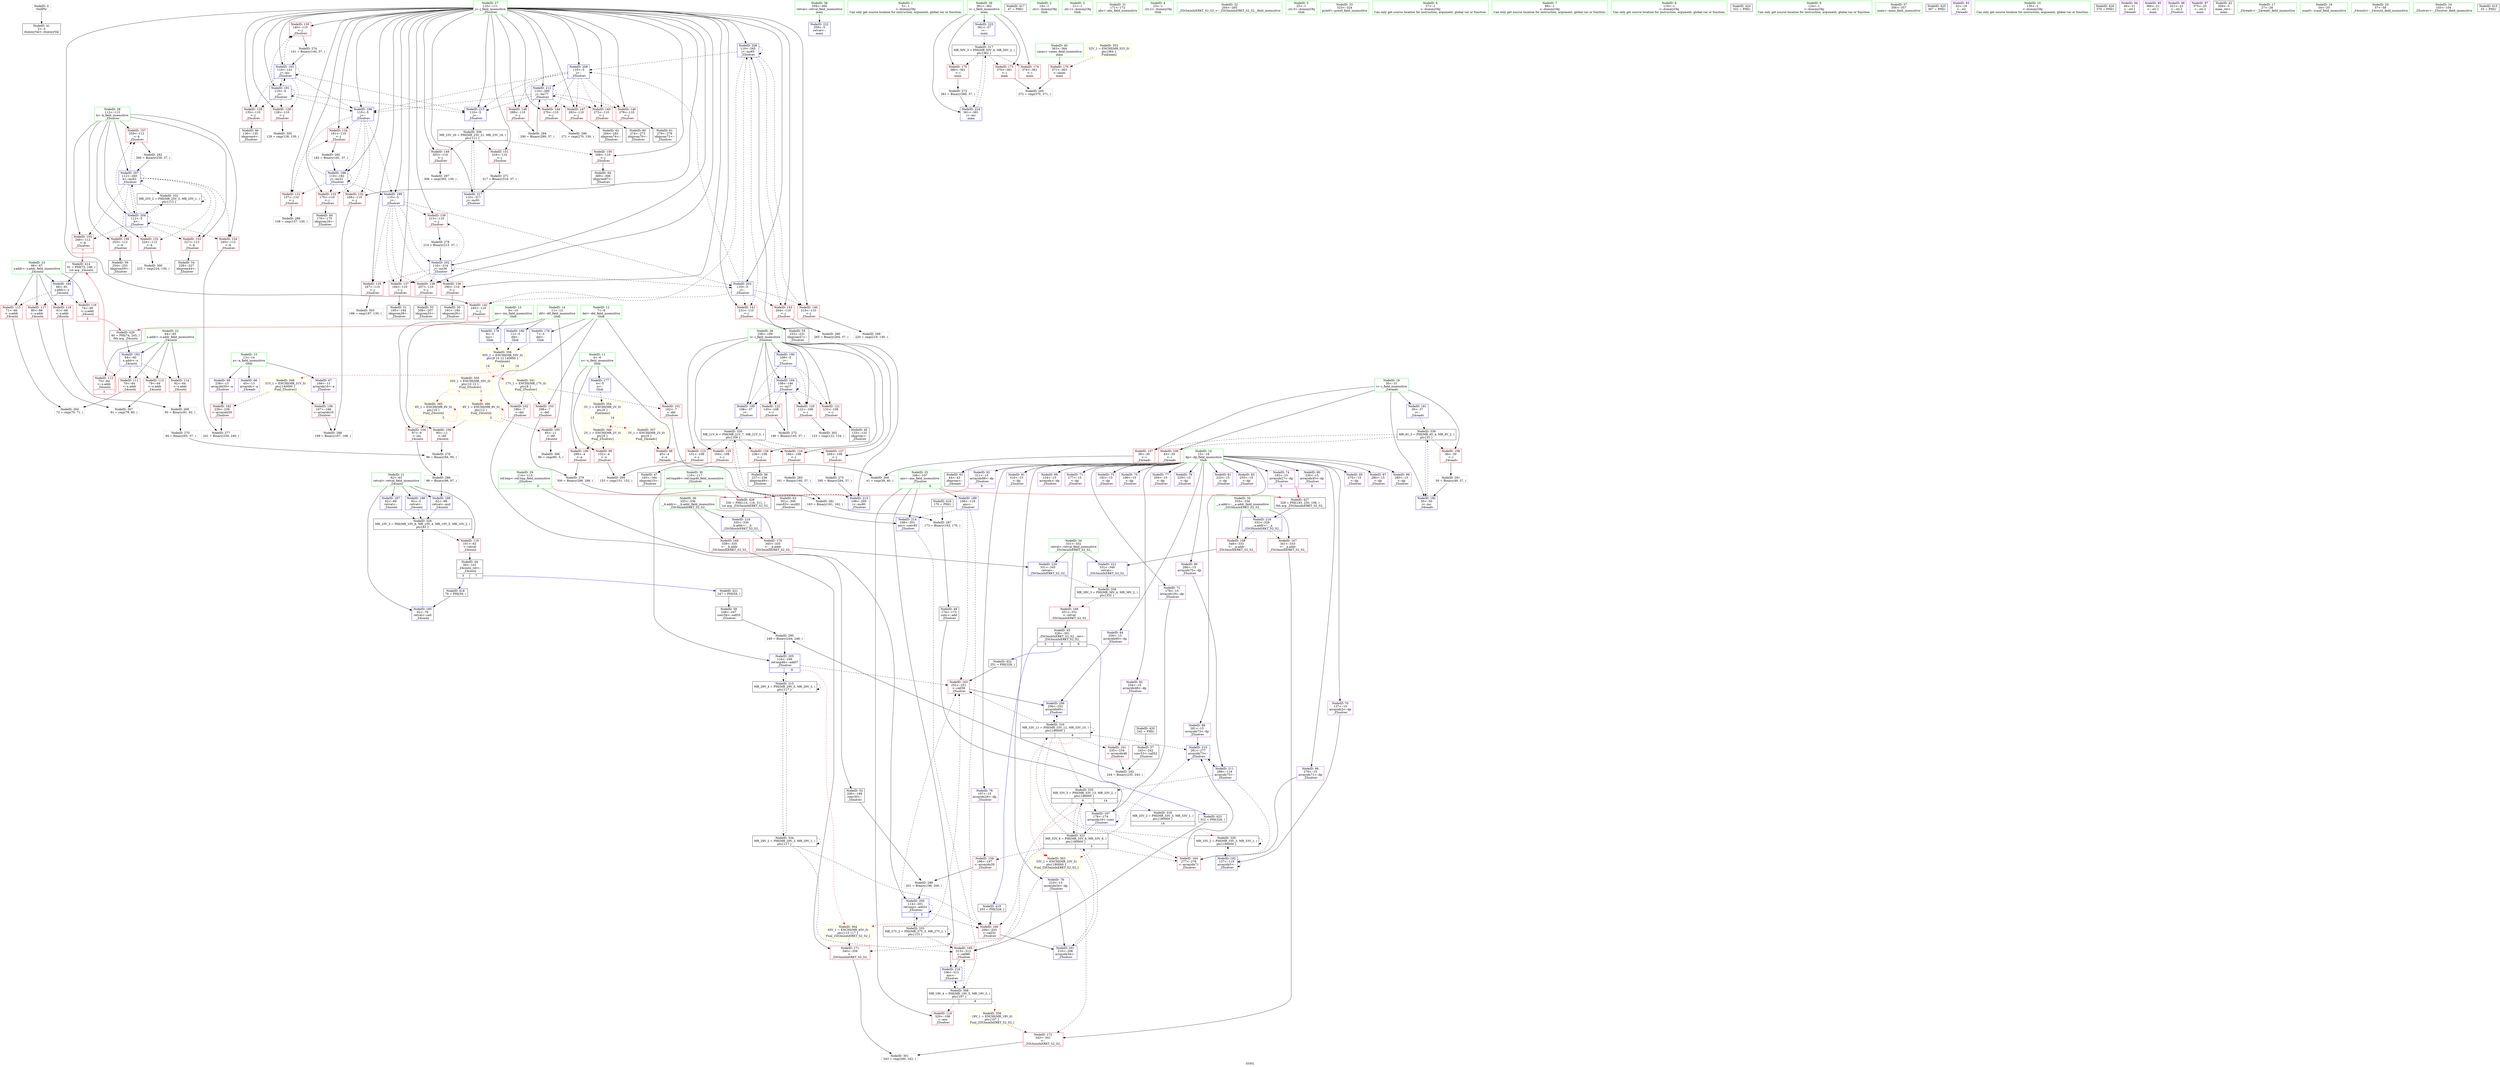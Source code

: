 digraph "SVFG" {
	label="SVFG";

	Node0x561614dc6d40 [shape=record,color=grey,label="{NodeID: 0\nNullPtr}"];
	Node0x561614dc6d40 -> Node0x561614dea200[style=solid];
	Node0x561614dfac80 [shape=record,color=grey,label="{NodeID: 277\n241 = Binary(239, 240, )\n}"];
	Node0x561614dee0a0 [shape=record,color=blue,label="{NodeID: 194\n108\<--146\ni\<--inc7\n_Z5solvev\n}"];
	Node0x561614dee0a0 -> Node0x561614df02a0[style=dashed];
	Node0x561614dee0a0 -> Node0x561614df0370[style=dashed];
	Node0x561614dee0a0 -> Node0x561614df0440[style=dashed];
	Node0x561614dee0a0 -> Node0x561614dee0a0[style=dashed];
	Node0x561614dee0a0 -> Node0x561614dee170[style=dashed];
	Node0x561614deb410 [shape=record,color=red,label="{NodeID: 111\n70\<--64\n\<--x.addr\n_Z4costii\n}"];
	Node0x561614deb410 -> Node0x561614dfd500[style=solid];
	Node0x561614de96b0 [shape=record,color=green,label="{NodeID: 28\n112\<--113\nk\<--k_field_insensitive\n_Z5solvev\n}"];
	Node0x561614de96b0 -> Node0x561614df1ca0[style=solid];
	Node0x561614de96b0 -> Node0x561614df1d70[style=solid];
	Node0x561614de96b0 -> Node0x561614df1e40[style=solid];
	Node0x561614de96b0 -> Node0x561614df1f10[style=solid];
	Node0x561614de96b0 -> Node0x561614df1fe0[style=solid];
	Node0x561614de96b0 -> Node0x561614df20b0[style=solid];
	Node0x561614de96b0 -> Node0x561614dee8c0[style=solid];
	Node0x561614de96b0 -> Node0x561614deeb30[style=solid];
	Node0x561614dfd680 [shape=record,color=grey,label="{NodeID: 305\n129 = cmp(128, 130, )\n}"];
	Node0x561614df6650 [shape=record,color=blue,label="{NodeID: 222\n359\<--5\nretval\<--\nmain\n}"];
	Node0x561614df1210 [shape=record,color=red,label="{NodeID: 139\n213\<--110\n\<--j\n_Z5solvev\n}"];
	Node0x561614df1210 -> Node0x561614dfae00[style=solid];
	Node0x561614debe80 [shape=record,color=black,label="{NodeID: 56\n237\<--236\nidxprom49\<--\n_Z5solvev\n}"];
	Node0x561614e2f7e0 [shape=record,color=black,label="{NodeID: 416\n170 = PHI()\n}"];
	Node0x561614e2f7e0 -> Node0x561614dfbb80[style=solid];
	Node0x561614e11b70 [shape=record,color=black,label="{NodeID: 333\nMR_27V_2 = PHI(MR_27V_3, MR_27V_1, )\npts\{115 \}\n}"];
	Node0x561614e11b70 -> Node0x561614df2590[style=dashed];
	Node0x561614e11b70 -> Node0x561614df2730[style=dashed];
	Node0x561614e11b70 -> Node0x561614dee580[style=dashed];
	Node0x561614e11b70 -> Node0x561614e11b70[style=dashed];
	Node0x561614df28d0 [shape=record,color=red,label="{NodeID: 167\n341\<--333\n\<--__a.addr\n_ZSt3minIxERKT_S2_S2_\n}"];
	Node0x561614df28d0 -> Node0x561614df2ce0[style=solid];
	Node0x561614ded540 [shape=record,color=purple,label="{NodeID: 84\n256\<--15\narrayidx60\<--dp\n_Z5solvev\n}"];
	Node0x561614ded540 -> Node0x561614deea60[style=solid];
	Node0x561614de7720 [shape=record,color=green,label="{NodeID: 1\n5\<--1\n\<--dummyObj\nCan only get source location for instruction, argument, global var or function.}"];
	Node0x561614dfae00 [shape=record,color=grey,label="{NodeID: 278\n214 = Binary(213, 37, )\n}"];
	Node0x561614dfae00 -> Node0x561614dee720[style=solid];
	Node0x561614dee170 [shape=record,color=blue,label="{NodeID: 195\n108\<--37\ni\<--\n_Z5solvev\n}"];
	Node0x561614dee170 -> Node0x561614e10c70[style=dashed];
	Node0x561614deb4e0 [shape=record,color=red,label="{NodeID: 112\n75\<--64\n\<--x.addr\n_Z4costii\n|{<s0>3}}"];
	Node0x561614deb4e0:s0 -> Node0x561614ac25f0[style=solid,color=red];
	Node0x561614de9780 [shape=record,color=green,label="{NodeID: 29\n114\<--115\nref.tmp\<--ref.tmp_field_insensitive\n_Z5solvev\n|{|<s1>5}}"];
	Node0x561614de9780 -> Node0x561614dee580[style=solid];
	Node0x561614de9780:s1 -> Node0x561614e306a0[style=solid,color=red];
	Node0x561614dfd800 [shape=record,color=grey,label="{NodeID: 306\n86 = cmp(85, 5, )\n}"];
	Node0x561614df6720 [shape=record,color=blue,label="{NodeID: 223\n361\<--37\ni\<--\nmain\n}"];
	Node0x561614df6720 -> Node0x561614e0cb70[style=dashed];
	Node0x561614df12e0 [shape=record,color=red,label="{NodeID: 140\n219\<--110\n\<--j\n_Z5solvev\n}"];
	Node0x561614df12e0 -> Node0x561614dfcd80[style=solid];
	Node0x561614debf50 [shape=record,color=black,label="{NodeID: 57\n243\<--242\nconv53\<--call52\n_Z5solvev\n}"];
	Node0x561614debf50 -> Node0x561614dfc300[style=solid];
	Node0x561614e2f8b0 [shape=record,color=black,label="{NodeID: 417\n47 = PHI()\n}"];
	Node0x561614e12070 [shape=record,color=black,label="{NodeID: 334\nMR_29V_2 = PHI(MR_29V_3, MR_29V_1, )\npts\{117 \}\n}"];
	Node0x561614e12070 -> Node0x561614df2320[style=dashed];
	Node0x561614e12070 -> Node0x561614df2730[style=dashed];
	Node0x561614e12070 -> Node0x561614e0c170[style=dashed];
	Node0x561614e12070 -> Node0x561614e12070[style=dashed];
	Node0x561614df29a0 [shape=record,color=red,label="{NodeID: 168\n348\<--333\n\<--__a.addr\n_ZSt3minIxERKT_S2_S2_\n}"];
	Node0x561614df29a0 -> Node0x561614df6580[style=solid];
	Node0x561614ded610 [shape=record,color=purple,label="{NodeID: 85\n275\<--15\n\<--dp\n_Z5solvev\n}"];
	Node0x561614de77b0 [shape=record,color=green,label="{NodeID: 2\n19\<--1\n.str\<--dummyObj\nGlob }"];
	Node0x561614dfaf80 [shape=record,color=grey,label="{NodeID: 279\n300 = Binary(298, 299, )\n}"];
	Node0x561614dfaf80 -> Node0x561614dec430[style=solid];
	Node0x561614dee240 [shape=record,color=blue,label="{NodeID: 196\n110\<--5\nj\<--\n_Z5solvev\n}"];
	Node0x561614dee240 -> Node0x561614df0b90[style=dashed];
	Node0x561614dee240 -> Node0x561614df0c60[style=dashed];
	Node0x561614dee240 -> Node0x561614df0d30[style=dashed];
	Node0x561614dee240 -> Node0x561614df0e00[style=dashed];
	Node0x561614dee240 -> Node0x561614dee3e0[style=dashed];
	Node0x561614dee240 -> Node0x561614dee4b0[style=dashed];
	Node0x561614deb5b0 [shape=record,color=red,label="{NodeID: 113\n79\<--64\n\<--x.addr\n_Z4costii\n}"];
	Node0x561614deb5b0 -> Node0x561614dfd980[style=solid];
	Node0x561614de9850 [shape=record,color=green,label="{NodeID: 30\n116\<--117\nref.tmp46\<--ref.tmp46_field_insensitive\n_Z5solvev\n|{|<s1>8}}"];
	Node0x561614de9850 -> Node0x561614dee990[style=solid];
	Node0x561614de9850:s1 -> Node0x561614e306a0[style=solid,color=red];
	Node0x561614dfd980 [shape=record,color=grey,label="{NodeID: 307\n81 = cmp(79, 80, )\n}"];
	Node0x561614df67f0 [shape=record,color=blue,label="{NodeID: 224\n361\<--381\ni\<--inc\nmain\n}"];
	Node0x561614df67f0 -> Node0x561614e0cb70[style=dashed];
	Node0x561614df13b0 [shape=record,color=red,label="{NodeID: 141\n231\<--110\n\<--j\n_Z5solvev\n}"];
	Node0x561614df13b0 -> Node0x561614debdb0[style=solid];
	Node0x561614dec020 [shape=record,color=black,label="{NodeID: 58\n248\<--247\nconv56\<--call55\n_Z5solvev\n}"];
	Node0x561614dec020 -> Node0x561614dfc000[style=solid];
	Node0x561614e2f980 [shape=record,color=black,label="{NodeID: 418\n76 = PHI(59, )\n}"];
	Node0x561614e2f980 -> Node0x561614df3830[style=solid];
	Node0x561614e12570 [shape=record,color=black,label="{NodeID: 335\nMR_33V_5 = PHI(MR_33V_13, MR_33V_2, )\npts\{180000 \}\n|{|<s3>9|<s4>14}}"];
	Node0x561614e12570 -> Node0x561614df2730[style=dashed];
	Node0x561614e12570 -> Node0x561614dee310[style=dashed];
	Node0x561614e12570 -> Node0x561614e0e970[style=dashed];
	Node0x561614e12570:s3 -> Node0x561614e0b140[style=dashed,color=red];
	Node0x561614e12570:s4 -> Node0x561614e0d070[style=dashed,color=blue];
	Node0x561614df2a70 [shape=record,color=red,label="{NodeID: 169\n339\<--335\n\<--__b.addr\n_ZSt3minIxERKT_S2_S2_\n}"];
	Node0x561614df2a70 -> Node0x561614df2c10[style=solid];
	Node0x561614ded6e0 [shape=record,color=purple,label="{NodeID: 86\n276\<--15\narrayidx71\<--dp\n_Z5solvev\n}"];
	Node0x561614ded6e0 -> Node0x561614df2660[style=solid];
	Node0x561614de7a60 [shape=record,color=green,label="{NodeID: 3\n21\<--1\n.str.1\<--dummyObj\nGlob }"];
	Node0x561614e0b140 [shape=record,color=yellow,style=double,label="{NodeID: 363\n33V_1 = ENCHI(MR_33V_0)\npts\{180000 \}\nFun[_ZSt3minIxERKT_S2_S2_]}"];
	Node0x561614e0b140 -> Node0x561614df2c10[style=dashed];
	Node0x561614e0b140 -> Node0x561614df2ce0[style=dashed];
	Node0x561614dfb100 [shape=record,color=grey,label="{NodeID: 280\n265 = Binary(264, 37, )\n}"];
	Node0x561614dfb100 -> Node0x561614deec00[style=solid];
	Node0x561614dee310 [shape=record,color=blue,label="{NodeID: 197\n178\<--174\narrayidx19\<--conv\n_Z5solvev\n}"];
	Node0x561614dee310 -> Node0x561614dee310[style=dashed];
	Node0x561614dee310 -> Node0x561614e0e970[style=dashed];
	Node0x561614deb680 [shape=record,color=red,label="{NodeID: 114\n92\<--64\n\<--x.addr\n_Z4costii\n}"];
	Node0x561614deb680 -> Node0x561614def770[style=solid];
	Node0x561614de9920 [shape=record,color=green,label="{NodeID: 31\n171\<--172\nabs\<--abs_field_insensitive\n}"];
	Node0x561614dd0ae0 [shape=record,color=black,label="{NodeID: 308\nMR_19V_4 = PHI(MR_19V_5, MR_19V_3, )\npts\{107 \}\n|{|<s3>9}}"];
	Node0x561614dd0ae0 -> Node0x561614df01d0[style=dashed];
	Node0x561614dd0ae0 -> Node0x561614df2730[style=dashed];
	Node0x561614dd0ae0 -> Node0x561614df6170[style=dashed];
	Node0x561614dd0ae0:s3 -> Node0x561614e159e0[style=dashed,color=red];
	Node0x561614df1480 [shape=record,color=red,label="{NodeID: 142\n245\<--110\n\<--j\n_Z5solvev\n|{<s0>7}}"];
	Node0x561614df1480:s0 -> Node0x561614e30860[style=solid,color=red];
	Node0x561614dec0f0 [shape=record,color=black,label="{NodeID: 59\n254\<--253\nidxprom59\<--\n_Z5solvev\n}"];
	Node0x561614e2fac0 [shape=record,color=black,label="{NodeID: 419\n203 = PHI(328, )\n}"];
	Node0x561614e2fac0 -> Node0x561614df2320[style=solid];
	Node0x561614df2b40 [shape=record,color=red,label="{NodeID: 170\n345\<--335\n\<--__b.addr\n_ZSt3minIxERKT_S2_S2_\n}"];
	Node0x561614df2b40 -> Node0x561614df64b0[style=solid];
	Node0x561614ded7b0 [shape=record,color=purple,label="{NodeID: 87\n280\<--15\n\<--dp\n_Z5solvev\n}"];
	Node0x561614de7af0 [shape=record,color=green,label="{NodeID: 4\n23\<--1\n.str.2\<--dummyObj\nGlob }"];
	Node0x561614e0b220 [shape=record,color=yellow,style=double,label="{NodeID: 364\n45V_1 = ENCHI(MR_45V_0)\npts\{115 117 \}\nFun[_ZSt3minIxERKT_S2_S2_]}"];
	Node0x561614e0b220 -> Node0x561614df2c10[style=dashed];
	Node0x561614dfb280 [shape=record,color=grey,label="{NodeID: 281\n163 = Binary(161, 162, )\n}"];
	Node0x561614dfb280 -> Node0x561614dfbb80[style=solid];
	Node0x561614dee3e0 [shape=record,color=blue,label="{NodeID: 198\n110\<--182\nj\<--inc21\n_Z5solvev\n}"];
	Node0x561614dee3e0 -> Node0x561614df0b90[style=dashed];
	Node0x561614dee3e0 -> Node0x561614df0c60[style=dashed];
	Node0x561614dee3e0 -> Node0x561614df0d30[style=dashed];
	Node0x561614dee3e0 -> Node0x561614df0e00[style=dashed];
	Node0x561614dee3e0 -> Node0x561614dee3e0[style=dashed];
	Node0x561614dee3e0 -> Node0x561614dee4b0[style=dashed];
	Node0x561614deb750 [shape=record,color=red,label="{NodeID: 115\n71\<--66\n\<--y.addr\n_Z4costii\n}"];
	Node0x561614deb750 -> Node0x561614dfd500[style=solid];
	Node0x561614de9a20 [shape=record,color=green,label="{NodeID: 32\n204\<--205\n_ZSt3minIxERKT_S2_S2_\<--_ZSt3minIxERKT_S2_S2__field_insensitive\n}"];
	Node0x561614dd0fe0 [shape=record,color=black,label="{NodeID: 309\nMR_23V_20 = PHI(MR_23V_21, MR_23V_19, )\npts\{111 \}\n}"];
	Node0x561614dd0fe0 -> Node0x561614df1a30[style=dashed];
	Node0x561614dd0fe0 -> Node0x561614df1b00[style=dashed];
	Node0x561614dd0fe0 -> Node0x561614df1bd0[style=dashed];
	Node0x561614dd0fe0 -> Node0x561614df6240[style=dashed];
	Node0x561614df1550 [shape=record,color=red,label="{NodeID: 143\n264\<--110\n\<--j\n_Z5solvev\n}"];
	Node0x561614df1550 -> Node0x561614dfb100[style=solid];
	Node0x561614dec1c0 [shape=record,color=black,label="{NodeID: 60\n274\<--273\nidxprom70\<--\n_Z5solvev\n}"];
	Node0x561614e2fc00 [shape=record,color=black,label="{NodeID: 420\n242 = PHI()\n}"];
	Node0x561614e2fc00 -> Node0x561614debf50[style=solid];
	Node0x561614df2c10 [shape=record,color=red,label="{NodeID: 171\n340\<--339\n\<--\n_ZSt3minIxERKT_S2_S2_\n}"];
	Node0x561614df2c10 -> Node0x561614dfd080[style=solid];
	Node0x561614ded880 [shape=record,color=purple,label="{NodeID: 88\n281\<--15\narrayidx73\<--dp\n_Z5solvev\n}"];
	Node0x561614ded880 -> Node0x561614deeda0[style=solid];
	Node0x561614de7b80 [shape=record,color=green,label="{NodeID: 5\n25\<--1\n.str.3\<--dummyObj\nGlob }"];
	Node0x561614e0b300 [shape=record,color=yellow,style=double,label="{NodeID: 365\n6V_1 = ENCHI(MR_6V_0)\npts\{10 \}\nFun[_Z4costii]|{|<s1>3}}"];
	Node0x561614e0b300 -> Node0x561614deae60[style=dashed];
	Node0x561614e0b300:s1 -> Node0x561614e0b300[style=dashed,color=red];
	Node0x561614dfb400 [shape=record,color=grey,label="{NodeID: 282\n260 = Binary(259, 37, )\n}"];
	Node0x561614dfb400 -> Node0x561614deeb30[style=solid];
	Node0x561614dee4b0 [shape=record,color=blue,label="{NodeID: 199\n110\<--5\nj\<--\n_Z5solvev\n}"];
	Node0x561614dee4b0 -> Node0x561614df0ed0[style=dashed];
	Node0x561614dee4b0 -> Node0x561614df0fa0[style=dashed];
	Node0x561614dee4b0 -> Node0x561614df1070[style=dashed];
	Node0x561614dee4b0 -> Node0x561614df1140[style=dashed];
	Node0x561614dee4b0 -> Node0x561614df1210[style=dashed];
	Node0x561614dee4b0 -> Node0x561614dee720[style=dashed];
	Node0x561614dee4b0 -> Node0x561614dee7f0[style=dashed];
	Node0x561614deff60 [shape=record,color=red,label="{NodeID: 116\n74\<--66\n\<--y.addr\n_Z4costii\n|{<s0>3}}"];
	Node0x561614deff60:s0 -> Node0x561614e30860[style=solid,color=red];
	Node0x561614de9b20 [shape=record,color=green,label="{NodeID: 33\n323\<--324\nprintf\<--printf_field_insensitive\n}"];
	Node0x561614df1620 [shape=record,color=red,label="{NodeID: 144\n270\<--110\n\<--j\n_Z5solvev\n}"];
	Node0x561614df1620 -> Node0x561614dfc900[style=solid];
	Node0x561614dec290 [shape=record,color=black,label="{NodeID: 61\n279\<--278\nidxprom72\<--\n_Z5solvev\n}"];
	Node0x561614e2fcd0 [shape=record,color=black,label="{NodeID: 421\n247 = PHI(59, )\n}"];
	Node0x561614e2fcd0 -> Node0x561614dec020[style=solid];
	Node0x561614e13470 [shape=record,color=black,label="{NodeID: 338\nMR_38V_3 = PHI(MR_38V_4, MR_38V_2, )\npts\{332 \}\n}"];
	Node0x561614e13470 -> Node0x561614df2800[style=dashed];
	Node0x561614df2ce0 [shape=record,color=red,label="{NodeID: 172\n342\<--341\n\<--\n_ZSt3minIxERKT_S2_S2_\n}"];
	Node0x561614df2ce0 -> Node0x561614dfd080[style=solid];
	Node0x561614ded950 [shape=record,color=purple,label="{NodeID: 89\n285\<--15\n\<--dp\n_Z5solvev\n}"];
	Node0x561614de84a0 [shape=record,color=green,label="{NodeID: 6\n37\<--1\n\<--dummyObj\nCan only get source location for instruction, argument, global var or function.}"];
	Node0x561614e0b410 [shape=record,color=yellow,style=double,label="{NodeID: 366\n8V_1 = ENCHI(MR_8V_0)\npts\{12 \}\nFun[_Z4costii]|{|<s2>3}}"];
	Node0x561614e0b410 -> Node0x561614deaf30[style=dashed];
	Node0x561614e0b410 -> Node0x561614deb000[style=dashed];
	Node0x561614e0b410:s2 -> Node0x561614e0b410[style=dashed,color=red];
	Node0x561614dfb580 [shape=record,color=grey,label="{NodeID: 283\n161 = Binary(160, 37, )\n}"];
	Node0x561614dfb580 -> Node0x561614dfb280[style=solid];
	Node0x561614dee580 [shape=record,color=blue,label="{NodeID: 200\n114\<--201\nref.tmp\<--add31\n_Z5solvev\n|{|<s4>5}}"];
	Node0x561614dee580 -> Node0x561614df2320[style=dashed];
	Node0x561614dee580 -> Node0x561614df2590[style=dashed];
	Node0x561614dee580 -> Node0x561614dee580[style=dashed];
	Node0x561614dee580 -> Node0x561614e11b70[style=dashed];
	Node0x561614dee580:s4 -> Node0x561614e0b220[style=dashed,color=red];
	Node0x561614df0030 [shape=record,color=red,label="{NodeID: 117\n80\<--66\n\<--y.addr\n_Z4costii\n}"];
	Node0x561614df0030 -> Node0x561614dfd980[style=solid];
	Node0x561614de9c20 [shape=record,color=green,label="{NodeID: 34\n331\<--332\nretval\<--retval_field_insensitive\n_ZSt3minIxERKT_S2_S2_\n}"];
	Node0x561614de9c20 -> Node0x561614df2800[style=solid];
	Node0x561614de9c20 -> Node0x561614df64b0[style=solid];
	Node0x561614de9c20 -> Node0x561614df6580[style=solid];
	Node0x561614df16f0 [shape=record,color=red,label="{NodeID: 145\n273\<--110\n\<--j\n_Z5solvev\n}"];
	Node0x561614df16f0 -> Node0x561614dec1c0[style=solid];
	Node0x561614dec360 [shape=record,color=black,label="{NodeID: 62\n284\<--283\nidxprom74\<--\n_Z5solvev\n}"];
	Node0x561614e2fe40 [shape=record,color=black,label="{NodeID: 422\n251 = PHI(328, )\n}"];
	Node0x561614e2fe40 -> Node0x561614df2590[style=solid];
	Node0x561614e13970 [shape=record,color=black,label="{NodeID: 339\nMR_4V_3 = PHI(MR_4V_4, MR_4V_2, )\npts\{31 \}\n}"];
	Node0x561614e13970 -> Node0x561614deb0d0[style=dashed];
	Node0x561614e13970 -> Node0x561614deb1a0[style=dashed];
	Node0x561614e13970 -> Node0x561614deb270[style=dashed];
	Node0x561614e13970 -> Node0x561614df35c0[style=dashed];
	Node0x561614df2db0 [shape=record,color=red,label="{NodeID: 173\n370\<--361\n\<--i\nmain\n}"];
	Node0x561614df2db0 -> Node0x561614dfc480[style=solid];
	Node0x561614deda20 [shape=record,color=purple,label="{NodeID: 90\n286\<--15\narrayidx75\<--dp\n_Z5solvev\n}"];
	Node0x561614deda20 -> Node0x561614deee70[style=solid];
	Node0x561614de8530 [shape=record,color=green,label="{NodeID: 7\n89\<--1\n\<--dummyObj\nCan only get source location for instruction, argument, global var or function.}"];
	Node0x561614dfb700 [shape=record,color=grey,label="{NodeID: 284\n290 = Binary(289, 37, )\n}"];
	Node0x561614dfb700 -> Node0x561614df5e30[style=solid];
	Node0x561614dee650 [shape=record,color=blue,label="{NodeID: 201\n210\<--206\narrayidx34\<--\n_Z5solvev\n}"];
	Node0x561614dee650 -> Node0x561614e0e970[style=dashed];
	Node0x561614df0100 [shape=record,color=red,label="{NodeID: 118\n91\<--66\n\<--y.addr\n_Z4costii\n}"];
	Node0x561614df0100 -> Node0x561614def770[style=solid];
	Node0x561614de9cf0 [shape=record,color=green,label="{NodeID: 35\n333\<--334\n__a.addr\<--__a.addr_field_insensitive\n_ZSt3minIxERKT_S2_S2_\n}"];
	Node0x561614de9cf0 -> Node0x561614df28d0[style=solid];
	Node0x561614de9cf0 -> Node0x561614df29a0[style=solid];
	Node0x561614de9cf0 -> Node0x561614df6310[style=solid];
	Node0x561614df17c0 [shape=record,color=red,label="{NodeID: 146\n278\<--110\n\<--j\n_Z5solvev\n}"];
	Node0x561614df17c0 -> Node0x561614dec290[style=solid];
	Node0x561614dec430 [shape=record,color=black,label="{NodeID: 63\n301\<--300\nconv83\<--mul82\n_Z5solvev\n}"];
	Node0x561614dec430 -> Node0x561614df5fd0[style=solid];
	Node0x561614e2ff80 [shape=record,color=black,label="{NodeID: 423\n312 = PHI(328, )\n}"];
	Node0x561614e2ff80 -> Node0x561614df2730[style=solid];
	Node0x561614e13e70 [shape=record,color=yellow,style=double,label="{NodeID: 340\n2V_1 = ENCHI(MR_2V_0)\npts\{6 \}\nFun[_Z5solvev]}"];
	Node0x561614e13e70 -> Node0x561614deaa50[style=dashed];
	Node0x561614e13e70 -> Node0x561614deab20[style=dashed];
	Node0x561614df2e80 [shape=record,color=red,label="{NodeID: 174\n374\<--361\n\<--i\nmain\n}"];
	Node0x561614dedaf0 [shape=record,color=purple,label="{NodeID: 91\n310\<--15\n\<--dp\n_Z5solvev\n}"];
	Node0x561614de85c0 [shape=record,color=green,label="{NodeID: 8\n119\<--1\n\<--dummyObj\nCan only get source location for instruction, argument, global var or function.}"];
	Node0x561614dfb880 [shape=record,color=grey,label="{NodeID: 285\n182 = Binary(181, 37, )\n}"];
	Node0x561614dfb880 -> Node0x561614dee3e0[style=solid];
	Node0x561614dee720 [shape=record,color=blue,label="{NodeID: 202\n110\<--214\nj\<--inc36\n_Z5solvev\n}"];
	Node0x561614dee720 -> Node0x561614df0ed0[style=dashed];
	Node0x561614dee720 -> Node0x561614df0fa0[style=dashed];
	Node0x561614dee720 -> Node0x561614df1070[style=dashed];
	Node0x561614dee720 -> Node0x561614df1140[style=dashed];
	Node0x561614dee720 -> Node0x561614df1210[style=dashed];
	Node0x561614dee720 -> Node0x561614dee720[style=dashed];
	Node0x561614dee720 -> Node0x561614dee7f0[style=dashed];
	Node0x561614df01d0 [shape=record,color=red,label="{NodeID: 119\n320\<--106\n\<--ans\n_Z5solvev\n}"];
	Node0x561614de9dc0 [shape=record,color=green,label="{NodeID: 36\n335\<--336\n__b.addr\<--__b.addr_field_insensitive\n_ZSt3minIxERKT_S2_S2_\n}"];
	Node0x561614de9dc0 -> Node0x561614df2a70[style=solid];
	Node0x561614de9dc0 -> Node0x561614df2b40[style=solid];
	Node0x561614de9dc0 -> Node0x561614df63e0[style=solid];
	Node0x561614df1890 [shape=record,color=red,label="{NodeID: 147\n283\<--110\n\<--j\n_Z5solvev\n}"];
	Node0x561614df1890 -> Node0x561614dec360[style=solid];
	Node0x561614dec500 [shape=record,color=black,label="{NodeID: 64\n309\<--308\nidxprom87\<--\n_Z5solvev\n}"];
	Node0x561614e300c0 [shape=record,color=black,label="{NodeID: 424\n322 = PHI()\n}"];
	Node0x561614e14990 [shape=record,color=yellow,style=double,label="{NodeID: 341\n17V_1 = ENCHI(MR_17V_0)\npts\{8 \}\nFun[_Z5solvev]}"];
	Node0x561614e14990 -> Node0x561614deabf0[style=dashed];
	Node0x561614e14990 -> Node0x561614deacc0[style=dashed];
	Node0x561614e14990 -> Node0x561614dead90[style=dashed];
	Node0x561614df2f50 [shape=record,color=red,label="{NodeID: 175\n380\<--361\n\<--i\nmain\n}"];
	Node0x561614df2f50 -> Node0x561614defd70[style=solid];
	Node0x561614dedbc0 [shape=record,color=purple,label="{NodeID: 92\n311\<--15\narrayidx88\<--dp\n_Z5solvev\n|{<s0>9}}"];
	Node0x561614dedbc0:s0 -> Node0x561614e306a0[style=solid,color=red];
	Node0x561614de8650 [shape=record,color=green,label="{NodeID: 9\n124\<--1\n\<--dummyObj\nCan only get source location for instruction, argument, global var or function.}"];
	Node0x561614dfba00 [shape=record,color=grey,label="{NodeID: 286\n98 = Binary(96, 97, )\n}"];
	Node0x561614dfba00 -> Node0x561614df3aa0[style=solid];
	Node0x561614dee7f0 [shape=record,color=blue,label="{NodeID: 203\n110\<--5\nj\<--\n_Z5solvev\n}"];
	Node0x561614dee7f0 -> Node0x561614df12e0[style=dashed];
	Node0x561614dee7f0 -> Node0x561614df13b0[style=dashed];
	Node0x561614dee7f0 -> Node0x561614df1480[style=dashed];
	Node0x561614dee7f0 -> Node0x561614df1550[style=dashed];
	Node0x561614dee7f0 -> Node0x561614deec00[style=dashed];
	Node0x561614dee7f0 -> Node0x561614deecd0[style=dashed];
	Node0x561614df02a0 [shape=record,color=red,label="{NodeID: 120\n122\<--108\n\<--i\n_Z5solvev\n}"];
	Node0x561614df02a0 -> Node0x561614dfd200[style=solid];
	Node0x561614de9e90 [shape=record,color=green,label="{NodeID: 37\n356\<--357\nmain\<--main_field_insensitive\n}"];
	Node0x561614df1960 [shape=record,color=red,label="{NodeID: 148\n289\<--110\n\<--j\n_Z5solvev\n}"];
	Node0x561614df1960 -> Node0x561614dfb700[style=solid];
	Node0x561614dec5d0 [shape=record,color=black,label="{NodeID: 65\n328\<--351\n_ZSt3minIxERKT_S2_S2__ret\<--\n_ZSt3minIxERKT_S2_S2_\n|{<s0>5|<s1>8|<s2>9}}"];
	Node0x561614dec5d0:s0 -> Node0x561614e2fac0[style=solid,color=blue];
	Node0x561614dec5d0:s1 -> Node0x561614e2fe40[style=solid,color=blue];
	Node0x561614dec5d0:s2 -> Node0x561614e2ff80[style=solid,color=blue];
	Node0x561614e30190 [shape=record,color=black,label="{NodeID: 425\n367 = PHI()\n}"];
	Node0x561614df3020 [shape=record,color=red,label="{NodeID: 176\n371\<--363\n\<--cases\nmain\n}"];
	Node0x561614df3020 -> Node0x561614dfc480[style=solid];
	Node0x561614dedc90 [shape=record,color=purple,label="{NodeID: 93\n32\<--19\n\<--.str\n_Z4readv\n}"];
	Node0x561614de86e0 [shape=record,color=green,label="{NodeID: 10\n130\<--1\n\<--dummyObj\nCan only get source location for instruction, argument, global var or function.}"];
	Node0x561614dfbb80 [shape=record,color=grey,label="{NodeID: 287\n173 = Binary(163, 170, )\n}"];
	Node0x561614dfbb80 -> Node0x561614deb800[style=solid];
	Node0x561614dee8c0 [shape=record,color=blue,label="{NodeID: 204\n112\<--5\nk\<--\n_Z5solvev\n}"];
	Node0x561614dee8c0 -> Node0x561614df1ca0[style=dashed];
	Node0x561614dee8c0 -> Node0x561614df1d70[style=dashed];
	Node0x561614dee8c0 -> Node0x561614df1e40[style=dashed];
	Node0x561614dee8c0 -> Node0x561614df1f10[style=dashed];
	Node0x561614dee8c0 -> Node0x561614df1fe0[style=dashed];
	Node0x561614dee8c0 -> Node0x561614df20b0[style=dashed];
	Node0x561614dee8c0 -> Node0x561614dee8c0[style=dashed];
	Node0x561614dee8c0 -> Node0x561614deeb30[style=dashed];
	Node0x561614dee8c0 -> Node0x561614e11670[style=dashed];
	Node0x561614df0370 [shape=record,color=red,label="{NodeID: 121\n132\<--108\n\<--i\n_Z5solvev\n}"];
	Node0x561614df0370 -> Node0x561614dea570[style=solid];
	Node0x561614de9f90 [shape=record,color=green,label="{NodeID: 38\n359\<--360\nretval\<--retval_field_insensitive\nmain\n}"];
	Node0x561614de9f90 -> Node0x561614df6650[style=solid];
	Node0x561614e0c170 [shape=record,color=black,label="{NodeID: 315\nMR_29V_4 = PHI(MR_29V_5, MR_29V_3, )\npts\{117 \}\n}"];
	Node0x561614e0c170 -> Node0x561614dee990[style=dashed];
	Node0x561614e0c170 -> Node0x561614e0c170[style=dashed];
	Node0x561614e0c170 -> Node0x561614e12070[style=dashed];
	Node0x561614df1a30 [shape=record,color=red,label="{NodeID: 149\n305\<--110\n\<--j\n_Z5solvev\n}"];
	Node0x561614df1a30 -> Node0x561614dfca80[style=solid];
	Node0x561614dec6a0 [shape=record,color=purple,label="{NodeID: 66\n45\<--13\narrayidx\<--a\n_Z4readv\n}"];
	Node0x561614e30260 [shape=record,color=black,label="{NodeID: 426\n376 = PHI()\n}"];
	Node0x561614df30f0 [shape=record,color=blue,label="{NodeID: 177\n4\<--5\nn\<--\nGlob }"];
	Node0x561614df30f0 -> Node0x561614e15520[style=dashed];
	Node0x561614dedd60 [shape=record,color=purple,label="{NodeID: 94\n46\<--21\n\<--.str.1\n_Z4readv\n}"];
	Node0x561614de8770 [shape=record,color=green,label="{NodeID: 11\n4\<--6\nn\<--n_field_insensitive\nGlob }"];
	Node0x561614de8770 -> Node0x561614dea980[style=solid];
	Node0x561614de8770 -> Node0x561614deaa50[style=solid];
	Node0x561614de8770 -> Node0x561614deab20[style=solid];
	Node0x561614de8770 -> Node0x561614df30f0[style=solid];
	Node0x561614dfbd00 [shape=record,color=grey,label="{NodeID: 288\n169 = Binary(167, 168, )\n}"];
	Node0x561614dee990 [shape=record,color=blue,label="{NodeID: 205\n116\<--249\nref.tmp46\<--add57\n_Z5solvev\n|{|<s2>8}}"];
	Node0x561614dee990 -> Node0x561614df2590[style=dashed];
	Node0x561614dee990 -> Node0x561614e0c170[style=dashed];
	Node0x561614dee990:s2 -> Node0x561614e0b220[style=dashed,color=red];
	Node0x561614df0440 [shape=record,color=red,label="{NodeID: 122\n145\<--108\n\<--i\n_Z5solvev\n}"];
	Node0x561614df0440 -> Node0x561614defbf0[style=solid];
	Node0x561614dea060 [shape=record,color=green,label="{NodeID: 39\n361\<--362\ni\<--i_field_insensitive\nmain\n}"];
	Node0x561614dea060 -> Node0x561614df2db0[style=solid];
	Node0x561614dea060 -> Node0x561614df2e80[style=solid];
	Node0x561614dea060 -> Node0x561614df2f50[style=solid];
	Node0x561614dea060 -> Node0x561614df6720[style=solid];
	Node0x561614dea060 -> Node0x561614df67f0[style=solid];
	Node0x561614e0c670 [shape=record,color=black,label="{NodeID: 316\nMR_33V_11 = PHI(MR_33V_12, MR_33V_10, )\npts\{180000 \}\n|{|<s7>8}}"];
	Node0x561614e0c670 -> Node0x561614df23f0[style=dashed];
	Node0x561614e0c670 -> Node0x561614df2590[style=dashed];
	Node0x561614e0c670 -> Node0x561614df2660[style=dashed];
	Node0x561614e0c670 -> Node0x561614deea60[style=dashed];
	Node0x561614e0c670 -> Node0x561614deeda0[style=dashed];
	Node0x561614e0c670 -> Node0x561614e0c670[style=dashed];
	Node0x561614e0c670 -> Node0x561614e12570[style=dashed];
	Node0x561614e0c670:s7 -> Node0x561614e0b140[style=dashed,color=red];
	Node0x561614df1b00 [shape=record,color=red,label="{NodeID: 150\n308\<--110\n\<--j\n_Z5solvev\n}"];
	Node0x561614df1b00 -> Node0x561614dec500[style=solid];
	Node0x561614dec770 [shape=record,color=purple,label="{NodeID: 67\n166\<--13\narrayidx16\<--a\n_Z5solvev\n}"];
	Node0x561614dec770 -> Node0x561614df2180[style=solid];
	Node0x561614e30330 [shape=record,color=black,label="{NodeID: 427\n329 = PHI(193, 230, 106, )\n0th arg _ZSt3minIxERKT_S2_S2_ }"];
	Node0x561614e30330 -> Node0x561614df6310[style=solid];
	Node0x561614df31f0 [shape=record,color=blue,label="{NodeID: 178\n7\<--5\ndel\<--\nGlob }"];
	Node0x561614df31f0 -> Node0x561614e156e0[style=dashed];
	Node0x561614dede30 [shape=record,color=purple,label="{NodeID: 95\n366\<--21\n\<--.str.1\nmain\n}"];
	Node0x561614de8800 [shape=record,color=green,label="{NodeID: 12\n7\<--8\ndel\<--del_field_insensitive\nGlob }"];
	Node0x561614de8800 -> Node0x561614deabf0[style=solid];
	Node0x561614de8800 -> Node0x561614deacc0[style=solid];
	Node0x561614de8800 -> Node0x561614dead90[style=solid];
	Node0x561614de8800 -> Node0x561614df31f0[style=solid];
	Node0x561614dfbe80 [shape=record,color=grey,label="{NodeID: 289\n201 = Binary(198, 200, )\n}"];
	Node0x561614dfbe80 -> Node0x561614dee580[style=solid];
	Node0x561614deea60 [shape=record,color=blue,label="{NodeID: 206\n256\<--252\narrayidx60\<--\n_Z5solvev\n}"];
	Node0x561614deea60 -> Node0x561614e0c670[style=dashed];
	Node0x561614df0510 [shape=record,color=red,label="{NodeID: 123\n151\<--108\n\<--i\n_Z5solvev\n}"];
	Node0x561614df0510 -> Node0x561614dfc780[style=solid];
	Node0x561614dea130 [shape=record,color=green,label="{NodeID: 40\n363\<--364\ncases\<--cases_field_insensitive\nmain\n}"];
	Node0x561614dea130 -> Node0x561614df3020[style=solid];
	Node0x561614e0cb70 [shape=record,color=black,label="{NodeID: 317\nMR_50V_3 = PHI(MR_50V_4, MR_50V_2, )\npts\{362 \}\n}"];
	Node0x561614e0cb70 -> Node0x561614df2db0[style=dashed];
	Node0x561614e0cb70 -> Node0x561614df2e80[style=dashed];
	Node0x561614e0cb70 -> Node0x561614df2f50[style=dashed];
	Node0x561614e0cb70 -> Node0x561614df67f0[style=dashed];
	Node0x561614df1bd0 [shape=record,color=red,label="{NodeID: 151\n316\<--110\n\<--j\n_Z5solvev\n}"];
	Node0x561614df1bd0 -> Node0x561614defa70[style=solid];
	Node0x561614dec840 [shape=record,color=purple,label="{NodeID: 68\n238\<--13\narrayidx50\<--a\n_Z5solvev\n}"];
	Node0x561614dec840 -> Node0x561614df24c0[style=solid];
	Node0x561614e306a0 [shape=record,color=black,label="{NodeID: 428\n330 = PHI(114, 116, 311, )\n1st arg _ZSt3minIxERKT_S2_S2_ }"];
	Node0x561614e306a0 -> Node0x561614df63e0[style=solid];
	Node0x561614df32f0 [shape=record,color=blue,label="{NodeID: 179\n9\<--5\nins\<--\nGlob }"];
	Node0x561614df32f0 -> Node0x561614e156e0[style=dashed];
	Node0x561614dea7e0 [shape=record,color=purple,label="{NodeID: 96\n321\<--23\n\<--.str.2\n_Z5solvev\n}"];
	Node0x561614de8900 [shape=record,color=green,label="{NodeID: 13\n9\<--10\nins\<--ins_field_insensitive\nGlob }"];
	Node0x561614de8900 -> Node0x561614deae60[style=solid];
	Node0x561614de8900 -> Node0x561614df32f0[style=solid];
	Node0x561614dfc000 [shape=record,color=grey,label="{NodeID: 290\n249 = Binary(244, 248, )\n}"];
	Node0x561614dfc000 -> Node0x561614dee990[style=solid];
	Node0x561614deeb30 [shape=record,color=blue,label="{NodeID: 207\n112\<--260\nk\<--inc62\n_Z5solvev\n}"];
	Node0x561614deeb30 -> Node0x561614df1ca0[style=dashed];
	Node0x561614deeb30 -> Node0x561614df1d70[style=dashed];
	Node0x561614deeb30 -> Node0x561614df1e40[style=dashed];
	Node0x561614deeb30 -> Node0x561614df1f10[style=dashed];
	Node0x561614deeb30 -> Node0x561614df1fe0[style=dashed];
	Node0x561614deeb30 -> Node0x561614df20b0[style=dashed];
	Node0x561614deeb30 -> Node0x561614dee8c0[style=dashed];
	Node0x561614deeb30 -> Node0x561614deeb30[style=dashed];
	Node0x561614deeb30 -> Node0x561614e11670[style=dashed];
	Node0x561614df05e0 [shape=record,color=red,label="{NodeID: 124\n160\<--108\n\<--i\n_Z5solvev\n}"];
	Node0x561614df05e0 -> Node0x561614dfb580[style=solid];
	Node0x561614dea200 [shape=record,color=black,label="{NodeID: 41\n2\<--3\ndummyVal\<--dummyVal\n}"];
	Node0x561614e0d070 [shape=record,color=black,label="{NodeID: 318\nMR_33V_2 = PHI(MR_33V_3, MR_33V_1, )\npts\{180000 \}\n|{<s0>14}}"];
	Node0x561614e0d070:s0 -> Node0x561614e10770[style=dashed,color=red];
	Node0x561614df1ca0 [shape=record,color=red,label="{NodeID: 152\n224\<--112\n\<--k\n_Z5solvev\n}"];
	Node0x561614df1ca0 -> Node0x561614dfcf00[style=solid];
	Node0x561614dec910 [shape=record,color=purple,label="{NodeID: 69\n134\<--15\narrayidx\<--dp\n_Z5solvev\n}"];
	Node0x561614e30860 [shape=record,color=black,label="{NodeID: 429\n60 = PHI(74, 245, )\n0th arg _Z4costii }"];
	Node0x561614e30860 -> Node0x561614df3690[style=solid];
	Node0x561614df33f0 [shape=record,color=blue,label="{NodeID: 180\n11\<--5\ndif\<--\nGlob }"];
	Node0x561614df33f0 -> Node0x561614e156e0[style=dashed];
	Node0x561614dea8b0 [shape=record,color=purple,label="{NodeID: 97\n375\<--25\n\<--.str.3\nmain\n}"];
	Node0x561614de8a00 [shape=record,color=green,label="{NodeID: 14\n11\<--12\ndif\<--dif_field_insensitive\nGlob }"];
	Node0x561614de8a00 -> Node0x561614deaf30[style=solid];
	Node0x561614de8a00 -> Node0x561614deb000[style=solid];
	Node0x561614de8a00 -> Node0x561614df33f0[style=solid];
	Node0x561614dfc180 [shape=record,color=grey,label="{NodeID: 291\n50 = Binary(49, 37, )\n}"];
	Node0x561614dfc180 -> Node0x561614df35c0[style=solid];
	Node0x561614deec00 [shape=record,color=blue,label="{NodeID: 208\n110\<--265\nj\<--inc65\n_Z5solvev\n}"];
	Node0x561614deec00 -> Node0x561614df12e0[style=dashed];
	Node0x561614deec00 -> Node0x561614df13b0[style=dashed];
	Node0x561614deec00 -> Node0x561614df1480[style=dashed];
	Node0x561614deec00 -> Node0x561614df1550[style=dashed];
	Node0x561614deec00 -> Node0x561614deec00[style=dashed];
	Node0x561614deec00 -> Node0x561614deecd0[style=dashed];
	Node0x561614df06b0 [shape=record,color=red,label="{NodeID: 125\n164\<--108\n\<--i\n_Z5solvev\n}"];
	Node0x561614df06b0 -> Node0x561614dea710[style=solid];
	Node0x561614dea300 [shape=record,color=black,label="{NodeID: 42\n358\<--5\nmain_ret\<--\nmain\n}"];
	Node0x561614df1d70 [shape=record,color=red,label="{NodeID: 153\n227\<--112\n\<--k\n_Z5solvev\n}"];
	Node0x561614df1d70 -> Node0x561614debce0[style=solid];
	Node0x561614dec9e0 [shape=record,color=purple,label="{NodeID: 70\n137\<--15\narrayidx5\<--dp\n_Z5solvev\n}"];
	Node0x561614dec9e0 -> Node0x561614dedf00[style=solid];
	Node0x561614df34f0 [shape=record,color=blue,label="{NodeID: 181\n30\<--37\ni\<--\n_Z4readv\n}"];
	Node0x561614df34f0 -> Node0x561614e13970[style=dashed];
	Node0x561614dea980 [shape=record,color=red,label="{NodeID: 98\n40\<--4\n\<--n\n_Z4readv\n}"];
	Node0x561614dea980 -> Node0x561614dfc600[style=solid];
	Node0x561614de8b00 [shape=record,color=green,label="{NodeID: 15\n13\<--14\na\<--a_field_insensitive\nGlob }"];
	Node0x561614de8b00 -> Node0x561614dec6a0[style=solid];
	Node0x561614de8b00 -> Node0x561614dec770[style=solid];
	Node0x561614de8b00 -> Node0x561614dec840[style=solid];
	Node0x561614dfc300 [shape=record,color=grey,label="{NodeID: 292\n244 = Binary(235, 243, )\n}"];
	Node0x561614dfc300 -> Node0x561614dfc000[style=solid];
	Node0x561614deecd0 [shape=record,color=blue,label="{NodeID: 209\n110\<--5\nj\<--\n_Z5solvev\n}"];
	Node0x561614deecd0 -> Node0x561614df1620[style=dashed];
	Node0x561614deecd0 -> Node0x561614df16f0[style=dashed];
	Node0x561614deecd0 -> Node0x561614df17c0[style=dashed];
	Node0x561614deecd0 -> Node0x561614df1890[style=dashed];
	Node0x561614deecd0 -> Node0x561614df1960[style=dashed];
	Node0x561614deecd0 -> Node0x561614dee240[style=dashed];
	Node0x561614deecd0 -> Node0x561614df5e30[style=dashed];
	Node0x561614deecd0 -> Node0x561614df60a0[style=dashed];
	Node0x561614df0780 [shape=record,color=red,label="{NodeID: 126\n236\<--108\n\<--i\n_Z5solvev\n}"];
	Node0x561614df0780 -> Node0x561614debe80[style=solid];
	Node0x561614dea3d0 [shape=record,color=black,label="{NodeID: 43\n44\<--43\nidxprom\<--\n_Z4readv\n}"];
	Node0x561614df1e40 [shape=record,color=red,label="{NodeID: 154\n240\<--112\n\<--k\n_Z5solvev\n}"];
	Node0x561614df1e40 -> Node0x561614dfac80[style=solid];
	Node0x561614decab0 [shape=record,color=purple,label="{NodeID: 71\n177\<--15\n\<--dp\n_Z5solvev\n}"];
	Node0x561614e14fb0 [shape=record,color=yellow,style=double,label="{NodeID: 348\n31V_1 = ENCHI(MR_31V_0)\npts\{140000 \}\nFun[_Z5solvev]}"];
	Node0x561614e14fb0 -> Node0x561614df2180[style=dashed];
	Node0x561614e14fb0 -> Node0x561614df24c0[style=dashed];
	Node0x561614df35c0 [shape=record,color=blue,label="{NodeID: 182\n30\<--50\ni\<--inc\n_Z4readv\n}"];
	Node0x561614df35c0 -> Node0x561614e13970[style=dashed];
	Node0x561614deaa50 [shape=record,color=red,label="{NodeID: 99\n152\<--4\n\<--n\n_Z5solvev\n}"];
	Node0x561614deaa50 -> Node0x561614dfc780[style=solid];
	Node0x561614de8c00 [shape=record,color=green,label="{NodeID: 16\n15\<--18\ndp\<--dp_field_insensitive\nGlob }"];
	Node0x561614de8c00 -> Node0x561614dec910[style=solid];
	Node0x561614de8c00 -> Node0x561614dec9e0[style=solid];
	Node0x561614de8c00 -> Node0x561614decab0[style=solid];
	Node0x561614de8c00 -> Node0x561614decb80[style=solid];
	Node0x561614de8c00 -> Node0x561614decc50[style=solid];
	Node0x561614de8c00 -> Node0x561614decd20[style=solid];
	Node0x561614de8c00 -> Node0x561614decdf0[style=solid];
	Node0x561614de8c00 -> Node0x561614decec0[style=solid];
	Node0x561614de8c00 -> Node0x561614decf90[style=solid];
	Node0x561614de8c00 -> Node0x561614ded060[style=solid];
	Node0x561614de8c00 -> Node0x561614ded130[style=solid];
	Node0x561614de8c00 -> Node0x561614ded200[style=solid];
	Node0x561614de8c00 -> Node0x561614ded2d0[style=solid];
	Node0x561614de8c00 -> Node0x561614ded3a0[style=solid];
	Node0x561614de8c00 -> Node0x561614ded470[style=solid];
	Node0x561614de8c00 -> Node0x561614ded540[style=solid];
	Node0x561614de8c00 -> Node0x561614ded610[style=solid];
	Node0x561614de8c00 -> Node0x561614ded6e0[style=solid];
	Node0x561614de8c00 -> Node0x561614ded7b0[style=solid];
	Node0x561614de8c00 -> Node0x561614ded880[style=solid];
	Node0x561614de8c00 -> Node0x561614ded950[style=solid];
	Node0x561614de8c00 -> Node0x561614deda20[style=solid];
	Node0x561614de8c00 -> Node0x561614dedaf0[style=solid];
	Node0x561614de8c00 -> Node0x561614dedbc0[style=solid];
	Node0x561614dfc480 [shape=record,color=grey,label="{NodeID: 293\n372 = cmp(370, 371, )\n}"];
	Node0x561614deeda0 [shape=record,color=blue,label="{NodeID: 210\n281\<--277\narrayidx73\<--\n_Z5solvev\n}"];
	Node0x561614deeda0 -> Node0x561614deee70[style=dashed];
	Node0x561614df0850 [shape=record,color=red,label="{NodeID: 127\n294\<--108\n\<--i\n_Z5solvev\n}"];
	Node0x561614df0850 -> Node0x561614dfa980[style=solid];
	Node0x561614dea4a0 [shape=record,color=black,label="{NodeID: 44\n59\<--101\n_Z4costii_ret\<--\n_Z4costii\n|{<s0>3|<s1>7}}"];
	Node0x561614dea4a0:s0 -> Node0x561614e2f980[style=solid,color=blue];
	Node0x561614dea4a0:s1 -> Node0x561614e2fcd0[style=solid,color=blue];
	Node0x561614df1f10 [shape=record,color=red,label="{NodeID: 155\n246\<--112\n\<--k\n_Z5solvev\n|{<s0>7}}"];
	Node0x561614df1f10:s0 -> Node0x561614ac25f0[style=solid,color=red];
	Node0x561614decb80 [shape=record,color=purple,label="{NodeID: 72\n178\<--15\narrayidx19\<--dp\n_Z5solvev\n}"];
	Node0x561614decb80 -> Node0x561614dee310[style=solid];
	Node0x561614df3690 [shape=record,color=blue,label="{NodeID: 183\n64\<--60\nx.addr\<--x\n_Z4costii\n}"];
	Node0x561614df3690 -> Node0x561614deb410[style=dashed];
	Node0x561614df3690 -> Node0x561614deb4e0[style=dashed];
	Node0x561614df3690 -> Node0x561614deb5b0[style=dashed];
	Node0x561614df3690 -> Node0x561614deb680[style=dashed];
	Node0x561614deab20 [shape=record,color=red,label="{NodeID: 100\n299\<--4\n\<--n\n_Z5solvev\n}"];
	Node0x561614deab20 -> Node0x561614dfaf80[style=solid];
	Node0x561614de8d00 [shape=record,color=green,label="{NodeID: 17\n27\<--28\n_Z4readv\<--_Z4readv_field_insensitive\n}"];
	Node0x561614dfc600 [shape=record,color=grey,label="{NodeID: 294\n41 = cmp(39, 40, )\n}"];
	Node0x561614deee70 [shape=record,color=blue,label="{NodeID: 211\n286\<--119\narrayidx75\<--\n_Z5solvev\n}"];
	Node0x561614deee70 -> Node0x561614df2660[style=dashed];
	Node0x561614deee70 -> Node0x561614deeda0[style=dashed];
	Node0x561614deee70 -> Node0x561614e12570[style=dashed];
	Node0x561614df0920 [shape=record,color=red,label="{NodeID: 128\n128\<--110\n\<--j\n_Z5solvev\n}"];
	Node0x561614df0920 -> Node0x561614dfd680[style=solid];
	Node0x561614dea570 [shape=record,color=black,label="{NodeID: 45\n133\<--132\nidxprom\<--\n_Z5solvev\n}"];
	Node0x561614df1fe0 [shape=record,color=red,label="{NodeID: 156\n253\<--112\n\<--k\n_Z5solvev\n}"];
	Node0x561614df1fe0 -> Node0x561614dec0f0[style=solid];
	Node0x561614decc50 [shape=record,color=purple,label="{NodeID: 73\n192\<--15\n\<--dp\n_Z5solvev\n}"];
	Node0x561614e15170 [shape=record,color=yellow,style=double,label="{NodeID: 350\n35V_1 = ENCHI(MR_35V_0)\npts\{10 12 \}\nFun[_Z5solvev]|{<s0>7|<s1>7}}"];
	Node0x561614e15170:s0 -> Node0x561614e0b300[style=dashed,color=red];
	Node0x561614e15170:s1 -> Node0x561614e0b410[style=dashed,color=red];
	Node0x561614df3760 [shape=record,color=blue,label="{NodeID: 184\n66\<--61\ny.addr\<--y\n_Z4costii\n}"];
	Node0x561614df3760 -> Node0x561614deb750[style=dashed];
	Node0x561614df3760 -> Node0x561614deff60[style=dashed];
	Node0x561614df3760 -> Node0x561614df0030[style=dashed];
	Node0x561614df3760 -> Node0x561614df0100[style=dashed];
	Node0x561614deabf0 [shape=record,color=red,label="{NodeID: 101\n162\<--7\n\<--del\n_Z5solvev\n}"];
	Node0x561614deabf0 -> Node0x561614dfb280[style=solid];
	Node0x561614de8e00 [shape=record,color=green,label="{NodeID: 18\n30\<--31\ni\<--i_field_insensitive\n_Z4readv\n}"];
	Node0x561614de8e00 -> Node0x561614deb0d0[style=solid];
	Node0x561614de8e00 -> Node0x561614deb1a0[style=solid];
	Node0x561614de8e00 -> Node0x561614deb270[style=solid];
	Node0x561614de8e00 -> Node0x561614df34f0[style=solid];
	Node0x561614de8e00 -> Node0x561614df35c0[style=solid];
	Node0x561614dfc780 [shape=record,color=grey,label="{NodeID: 295\n153 = cmp(151, 152, )\n}"];
	Node0x561614df5e30 [shape=record,color=blue,label="{NodeID: 212\n110\<--290\nj\<--inc77\n_Z5solvev\n}"];
	Node0x561614df5e30 -> Node0x561614df1620[style=dashed];
	Node0x561614df5e30 -> Node0x561614df16f0[style=dashed];
	Node0x561614df5e30 -> Node0x561614df17c0[style=dashed];
	Node0x561614df5e30 -> Node0x561614df1890[style=dashed];
	Node0x561614df5e30 -> Node0x561614df1960[style=dashed];
	Node0x561614df5e30 -> Node0x561614dee240[style=dashed];
	Node0x561614df5e30 -> Node0x561614df5e30[style=dashed];
	Node0x561614df5e30 -> Node0x561614df60a0[style=dashed];
	Node0x561614df09f0 [shape=record,color=red,label="{NodeID: 129\n135\<--110\n\<--j\n_Z5solvev\n}"];
	Node0x561614df09f0 -> Node0x561614dea640[style=solid];
	Node0x561614dea640 [shape=record,color=black,label="{NodeID: 46\n136\<--135\nidxprom4\<--\n_Z5solvev\n}"];
	Node0x561614e0e970 [shape=record,color=black,label="{NodeID: 323\nMR_33V_8 = PHI(MR_33V_9, MR_33V_6, )\npts\{180000 \}\n|{|<s7>5}}"];
	Node0x561614e0e970 -> Node0x561614df2250[style=dashed];
	Node0x561614e0e970 -> Node0x561614df2320[style=dashed];
	Node0x561614e0e970 -> Node0x561614df2660[style=dashed];
	Node0x561614e0e970 -> Node0x561614dee650[style=dashed];
	Node0x561614e0e970 -> Node0x561614deeda0[style=dashed];
	Node0x561614e0e970 -> Node0x561614e0c670[style=dashed];
	Node0x561614e0e970 -> Node0x561614e12570[style=dashed];
	Node0x561614e0e970:s7 -> Node0x561614e0b140[style=dashed,color=red];
	Node0x561614df20b0 [shape=record,color=red,label="{NodeID: 157\n259\<--112\n\<--k\n_Z5solvev\n}"];
	Node0x561614df20b0 -> Node0x561614dfb400[style=solid];
	Node0x561614decd20 [shape=record,color=purple,label="{NodeID: 74\n193\<--15\narrayidx27\<--dp\n_Z5solvev\n|{<s0>5}}"];
	Node0x561614decd20:s0 -> Node0x561614e30330[style=solid,color=red];
	Node0x561614df3830 [shape=record,color=blue,label="{NodeID: 185\n62\<--76\nretval\<--call\n_Z4costii\n}"];
	Node0x561614df3830 -> Node0x561614e0f870[style=dashed];
	Node0x561614deacc0 [shape=record,color=red,label="{NodeID: 102\n199\<--7\n\<--del\n_Z5solvev\n}"];
	Node0x561614deacc0 -> Node0x561614debb40[style=solid];
	Node0x561614de8ed0 [shape=record,color=green,label="{NodeID: 19\n34\<--35\nscanf\<--scanf_field_insensitive\n}"];
	Node0x561614dfc900 [shape=record,color=grey,label="{NodeID: 296\n271 = cmp(270, 130, )\n}"];
	Node0x561614df5f00 [shape=record,color=blue,label="{NodeID: 213\n108\<--295\ni\<--inc80\n_Z5solvev\n}"];
	Node0x561614df5f00 -> Node0x561614e10c70[style=dashed];
	Node0x561614df0ac0 [shape=record,color=red,label="{NodeID: 130\n140\<--110\n\<--j\n_Z5solvev\n}"];
	Node0x561614df0ac0 -> Node0x561614dfa800[style=solid];
	Node0x561614dea710 [shape=record,color=black,label="{NodeID: 47\n165\<--164\nidxprom15\<--\n_Z5solvev\n}"];
	Node0x561614df2180 [shape=record,color=red,label="{NodeID: 158\n167\<--166\n\<--arrayidx16\n_Z5solvev\n}"];
	Node0x561614df2180 -> Node0x561614dfbd00[style=solid];
	Node0x561614decdf0 [shape=record,color=purple,label="{NodeID: 75\n196\<--15\n\<--dp\n_Z5solvev\n}"];
	Node0x561614def770 [shape=record,color=grey,label="{NodeID: 269\n93 = Binary(91, 92, )\n}"];
	Node0x561614def770 -> Node0x561614def8f0[style=solid];
	Node0x561614df3900 [shape=record,color=blue,label="{NodeID: 186\n62\<--5\nretval\<--\n_Z4costii\n}"];
	Node0x561614df3900 -> Node0x561614e0f870[style=dashed];
	Node0x561614dead90 [shape=record,color=red,label="{NodeID: 103\n298\<--7\n\<--del\n_Z5solvev\n}"];
	Node0x561614dead90 -> Node0x561614dfaf80[style=solid];
	Node0x561614de8fd0 [shape=record,color=green,label="{NodeID: 20\n57\<--58\n_Z4costii\<--_Z4costii_field_insensitive\n}"];
	Node0x561614dfca80 [shape=record,color=grey,label="{NodeID: 297\n306 = cmp(305, 130, )\n}"];
	Node0x561614df5fd0 [shape=record,color=blue,label="{NodeID: 214\n106\<--301\nans\<--conv83\n_Z5solvev\n}"];
	Node0x561614df5fd0 -> Node0x561614dd0ae0[style=dashed];
	Node0x561614df0b90 [shape=record,color=red,label="{NodeID: 131\n157\<--110\n\<--j\n_Z5solvev\n}"];
	Node0x561614df0b90 -> Node0x561614dfcc00[style=solid];
	Node0x561614deb800 [shape=record,color=black,label="{NodeID: 48\n174\<--173\nconv\<--add\n_Z5solvev\n}"];
	Node0x561614deb800 -> Node0x561614dee310[style=solid];
	Node0x561614df2250 [shape=record,color=red,label="{NodeID: 159\n198\<--197\n\<--arrayidx29\n_Z5solvev\n}"];
	Node0x561614df2250 -> Node0x561614dfbe80[style=solid];
	Node0x561614decec0 [shape=record,color=purple,label="{NodeID: 76\n197\<--15\narrayidx29\<--dp\n_Z5solvev\n}"];
	Node0x561614decec0 -> Node0x561614df2250[style=solid];
	Node0x561614e15440 [shape=record,color=yellow,style=double,label="{NodeID: 353\n52V_1 = ENCHI(MR_52V_0)\npts\{364 \}\nFun[main]}"];
	Node0x561614e15440 -> Node0x561614df3020[style=dashed];
	Node0x561614def8f0 [shape=record,color=grey,label="{NodeID: 270\n94 = Binary(93, 37, )\n}"];
	Node0x561614def8f0 -> Node0x561614dfab00[style=solid];
	Node0x561614df39d0 [shape=record,color=blue,label="{NodeID: 187\n62\<--89\nretval\<--\n_Z4costii\n}"];
	Node0x561614df39d0 -> Node0x561614e0f870[style=dashed];
	Node0x561614deae60 [shape=record,color=red,label="{NodeID: 104\n97\<--9\n\<--ins\n_Z4costii\n}"];
	Node0x561614deae60 -> Node0x561614dfba00[style=solid];
	Node0x561614de90d0 [shape=record,color=green,label="{NodeID: 21\n62\<--63\nretval\<--retval_field_insensitive\n_Z4costii\n}"];
	Node0x561614de90d0 -> Node0x561614deb340[style=solid];
	Node0x561614de90d0 -> Node0x561614df3830[style=solid];
	Node0x561614de90d0 -> Node0x561614df3900[style=solid];
	Node0x561614de90d0 -> Node0x561614df39d0[style=solid];
	Node0x561614de90d0 -> Node0x561614df3aa0[style=solid];
	Node0x561614dfcc00 [shape=record,color=grey,label="{NodeID: 298\n158 = cmp(157, 130, )\n}"];
	Node0x561614df60a0 [shape=record,color=blue,label="{NodeID: 215\n110\<--5\nj\<--\n_Z5solvev\n}"];
	Node0x561614df60a0 -> Node0x561614dd0fe0[style=dashed];
	Node0x561614df0c60 [shape=record,color=red,label="{NodeID: 132\n168\<--110\n\<--j\n_Z5solvev\n}"];
	Node0x561614df0c60 -> Node0x561614dfbd00[style=solid];
	Node0x561614deb8d0 [shape=record,color=black,label="{NodeID: 49\n176\<--175\nidxprom18\<--\n_Z5solvev\n}"];
	Node0x561614e0f870 [shape=record,color=black,label="{NodeID: 326\nMR_10V_3 = PHI(MR_10V_6, MR_10V_4, MR_10V_5, MR_10V_2, )\npts\{63 \}\n}"];
	Node0x561614e0f870 -> Node0x561614deb340[style=dashed];
	Node0x561614df2320 [shape=record,color=red,label="{NodeID: 160\n206\<--203\n\<--call32\n_Z5solvev\n}"];
	Node0x561614df2320 -> Node0x561614dee650[style=solid];
	Node0x561614decf90 [shape=record,color=purple,label="{NodeID: 77\n209\<--15\n\<--dp\n_Z5solvev\n}"];
	Node0x561614e15520 [shape=record,color=yellow,style=double,label="{NodeID: 354\n2V_1 = ENCHI(MR_2V_0)\npts\{6 \}\nFun[main]|{<s0>13|<s1>14}}"];
	Node0x561614e15520:s0 -> Node0x561614e157f0[style=dashed,color=red];
	Node0x561614e15520:s1 -> Node0x561614e13e70[style=dashed,color=red];
	Node0x561614defa70 [shape=record,color=grey,label="{NodeID: 271\n317 = Binary(316, 37, )\n}"];
	Node0x561614defa70 -> Node0x561614df6240[style=solid];
	Node0x561614df3aa0 [shape=record,color=blue,label="{NodeID: 188\n62\<--98\nretval\<--mul\n_Z4costii\n}"];
	Node0x561614df3aa0 -> Node0x561614e0f870[style=dashed];
	Node0x561614deaf30 [shape=record,color=red,label="{NodeID: 105\n85\<--11\n\<--dif\n_Z4costii\n}"];
	Node0x561614deaf30 -> Node0x561614dfd800[style=solid];
	Node0x561614de91a0 [shape=record,color=green,label="{NodeID: 22\n64\<--65\nx.addr\<--x.addr_field_insensitive\n_Z4costii\n}"];
	Node0x561614de91a0 -> Node0x561614deb410[style=solid];
	Node0x561614de91a0 -> Node0x561614deb4e0[style=solid];
	Node0x561614de91a0 -> Node0x561614deb5b0[style=solid];
	Node0x561614de91a0 -> Node0x561614deb680[style=solid];
	Node0x561614de91a0 -> Node0x561614df3690[style=solid];
	Node0x561614dfcd80 [shape=record,color=grey,label="{NodeID: 299\n220 = cmp(219, 130, )\n}"];
	Node0x561614df6170 [shape=record,color=blue,label="{NodeID: 216\n106\<--313\nans\<--\n_Z5solvev\n}"];
	Node0x561614df6170 -> Node0x561614dd0ae0[style=dashed];
	Node0x561614df0d30 [shape=record,color=red,label="{NodeID: 133\n175\<--110\n\<--j\n_Z5solvev\n}"];
	Node0x561614df0d30 -> Node0x561614deb8d0[style=solid];
	Node0x561614deb9a0 [shape=record,color=black,label="{NodeID: 50\n191\<--190\nidxprom26\<--\n_Z5solvev\n}"];
	Node0x561614df23f0 [shape=record,color=red,label="{NodeID: 161\n235\<--234\n\<--arrayidx48\n_Z5solvev\n}"];
	Node0x561614df23f0 -> Node0x561614dfc300[style=solid];
	Node0x561614ded060 [shape=record,color=purple,label="{NodeID: 78\n210\<--15\narrayidx34\<--dp\n_Z5solvev\n}"];
	Node0x561614ded060 -> Node0x561614dee650[style=solid];
	Node0x561614defbf0 [shape=record,color=grey,label="{NodeID: 272\n146 = Binary(145, 37, )\n}"];
	Node0x561614defbf0 -> Node0x561614dee0a0[style=solid];
	Node0x561614df3b70 [shape=record,color=blue,label="{NodeID: 189\n106\<--119\nans\<--\n_Z5solvev\n}"];
	Node0x561614df3b70 -> Node0x561614df2320[style=dashed];
	Node0x561614df3b70 -> Node0x561614df2590[style=dashed];
	Node0x561614df3b70 -> Node0x561614df5fd0[style=dashed];
	Node0x561614deb000 [shape=record,color=red,label="{NodeID: 106\n95\<--11\n\<--dif\n_Z4costii\n}"];
	Node0x561614deb000 -> Node0x561614dfab00[style=solid];
	Node0x561614de9270 [shape=record,color=green,label="{NodeID: 23\n66\<--67\ny.addr\<--y.addr_field_insensitive\n_Z4costii\n}"];
	Node0x561614de9270 -> Node0x561614deb750[style=solid];
	Node0x561614de9270 -> Node0x561614deff60[style=solid];
	Node0x561614de9270 -> Node0x561614df0030[style=solid];
	Node0x561614de9270 -> Node0x561614df0100[style=solid];
	Node0x561614de9270 -> Node0x561614df3760[style=solid];
	Node0x561614dfcf00 [shape=record,color=grey,label="{NodeID: 300\n225 = cmp(224, 130, )\n}"];
	Node0x561614df6240 [shape=record,color=blue,label="{NodeID: 217\n110\<--317\nj\<--inc91\n_Z5solvev\n}"];
	Node0x561614df6240 -> Node0x561614dd0fe0[style=dashed];
	Node0x561614df0e00 [shape=record,color=red,label="{NodeID: 134\n181\<--110\n\<--j\n_Z5solvev\n}"];
	Node0x561614df0e00 -> Node0x561614dfb880[style=solid];
	Node0x561614deba70 [shape=record,color=black,label="{NodeID: 51\n195\<--194\nidxprom28\<--\n_Z5solvev\n}"];
	Node0x561614df24c0 [shape=record,color=red,label="{NodeID: 162\n239\<--238\n\<--arrayidx50\n_Z5solvev\n}"];
	Node0x561614df24c0 -> Node0x561614dfac80[style=solid];
	Node0x561614ded130 [shape=record,color=purple,label="{NodeID: 79\n229\<--15\n\<--dp\n_Z5solvev\n}"];
	Node0x561614e156e0 [shape=record,color=yellow,style=double,label="{NodeID: 356\n55V_1 = ENCHI(MR_55V_0)\npts\{8 10 12 140000 \}\nFun[main]|{<s0>14|<s1>14|<s2>14}}"];
	Node0x561614e156e0:s0 -> Node0x561614e14990[style=dashed,color=red];
	Node0x561614e156e0:s1 -> Node0x561614e14fb0[style=dashed,color=red];
	Node0x561614e156e0:s2 -> Node0x561614e15170[style=dashed,color=red];
	Node0x561614defd70 [shape=record,color=grey,label="{NodeID: 273\n381 = Binary(380, 37, )\n}"];
	Node0x561614defd70 -> Node0x561614df67f0[style=solid];
	Node0x561614df3c40 [shape=record,color=blue,label="{NodeID: 190\n108\<--5\ni\<--\n_Z5solvev\n}"];
	Node0x561614df3c40 -> Node0x561614df02a0[style=dashed];
	Node0x561614df3c40 -> Node0x561614df0370[style=dashed];
	Node0x561614df3c40 -> Node0x561614df0440[style=dashed];
	Node0x561614df3c40 -> Node0x561614dee0a0[style=dashed];
	Node0x561614df3c40 -> Node0x561614dee170[style=dashed];
	Node0x561614deb0d0 [shape=record,color=red,label="{NodeID: 107\n39\<--30\n\<--i\n_Z4readv\n}"];
	Node0x561614deb0d0 -> Node0x561614dfc600[style=solid];
	Node0x561614de9340 [shape=record,color=green,label="{NodeID: 24\n103\<--104\n_Z5solvev\<--_Z5solvev_field_insensitive\n}"];
	Node0x561614dfd080 [shape=record,color=grey,label="{NodeID: 301\n343 = cmp(340, 342, )\n}"];
	Node0x561614df6310 [shape=record,color=blue,label="{NodeID: 218\n333\<--329\n__a.addr\<--__a\n_ZSt3minIxERKT_S2_S2_\n}"];
	Node0x561614df6310 -> Node0x561614df28d0[style=dashed];
	Node0x561614df6310 -> Node0x561614df29a0[style=dashed];
	Node0x561614df0ed0 [shape=record,color=red,label="{NodeID: 135\n187\<--110\n\<--j\n_Z5solvev\n}"];
	Node0x561614df0ed0 -> Node0x561614dfd380[style=solid];
	Node0x561614debb40 [shape=record,color=black,label="{NodeID: 52\n200\<--199\nconv30\<--\n_Z5solvev\n}"];
	Node0x561614debb40 -> Node0x561614dfbe80[style=solid];
	Node0x561614e10770 [shape=record,color=black,label="{NodeID: 329\nMR_33V_2 = PHI(MR_33V_3, MR_33V_1, )\npts\{180000 \}\n}"];
	Node0x561614e10770 -> Node0x561614dedf00[style=dashed];
	Node0x561614e10770 -> Node0x561614e10770[style=dashed];
	Node0x561614e10770 -> Node0x561614e12570[style=dashed];
	Node0x561614df2590 [shape=record,color=red,label="{NodeID: 163\n252\<--251\n\<--call58\n_Z5solvev\n}"];
	Node0x561614df2590 -> Node0x561614deea60[style=solid];
	Node0x561614ded200 [shape=record,color=purple,label="{NodeID: 80\n230\<--15\narrayidx45\<--dp\n_Z5solvev\n|{<s0>8}}"];
	Node0x561614ded200:s0 -> Node0x561614e30330[style=solid,color=red];
	Node0x561614e157f0 [shape=record,color=yellow,style=double,label="{NodeID: 357\n2V_1 = ENCHI(MR_2V_0)\npts\{6 \}\nFun[_Z4readv]}"];
	Node0x561614e157f0 -> Node0x561614dea980[style=dashed];
	Node0x561614dfa800 [shape=record,color=grey,label="{NodeID: 274\n141 = Binary(140, 37, )\n}"];
	Node0x561614dfa800 -> Node0x561614dedfd0[style=solid];
	Node0x561614df3d10 [shape=record,color=blue,label="{NodeID: 191\n110\<--5\nj\<--\n_Z5solvev\n}"];
	Node0x561614df3d10 -> Node0x561614df0920[style=dashed];
	Node0x561614df3d10 -> Node0x561614df09f0[style=dashed];
	Node0x561614df3d10 -> Node0x561614df0ac0[style=dashed];
	Node0x561614df3d10 -> Node0x561614df3d10[style=dashed];
	Node0x561614df3d10 -> Node0x561614dedfd0[style=dashed];
	Node0x561614df3d10 -> Node0x561614dee240[style=dashed];
	Node0x561614df3d10 -> Node0x561614df60a0[style=dashed];
	Node0x561614deb1a0 [shape=record,color=red,label="{NodeID: 108\n43\<--30\n\<--i\n_Z4readv\n}"];
	Node0x561614deb1a0 -> Node0x561614dea3d0[style=solid];
	Node0x561614de9440 [shape=record,color=green,label="{NodeID: 25\n106\<--107\nans\<--ans_field_insensitive\n_Z5solvev\n|{|<s4>9}}"];
	Node0x561614de9440 -> Node0x561614df01d0[style=solid];
	Node0x561614de9440 -> Node0x561614df3b70[style=solid];
	Node0x561614de9440 -> Node0x561614df5fd0[style=solid];
	Node0x561614de9440 -> Node0x561614df6170[style=solid];
	Node0x561614de9440:s4 -> Node0x561614e30330[style=solid,color=red];
	Node0x561614dfd200 [shape=record,color=grey,label="{NodeID: 302\n123 = cmp(122, 124, )\n}"];
	Node0x561614df63e0 [shape=record,color=blue,label="{NodeID: 219\n335\<--330\n__b.addr\<--__b\n_ZSt3minIxERKT_S2_S2_\n}"];
	Node0x561614df63e0 -> Node0x561614df2a70[style=dashed];
	Node0x561614df63e0 -> Node0x561614df2b40[style=dashed];
	Node0x561614df0fa0 [shape=record,color=red,label="{NodeID: 136\n190\<--110\n\<--j\n_Z5solvev\n}"];
	Node0x561614df0fa0 -> Node0x561614deb9a0[style=solid];
	Node0x561614debc10 [shape=record,color=black,label="{NodeID: 53\n208\<--207\nidxprom33\<--\n_Z5solvev\n}"];
	Node0x561614e10c70 [shape=record,color=black,label="{NodeID: 330\nMR_21V_6 = PHI(MR_21V_7, MR_21V_5, )\npts\{109 \}\n}"];
	Node0x561614e10c70 -> Node0x561614df0510[style=dashed];
	Node0x561614e10c70 -> Node0x561614df05e0[style=dashed];
	Node0x561614e10c70 -> Node0x561614df06b0[style=dashed];
	Node0x561614e10c70 -> Node0x561614df0780[style=dashed];
	Node0x561614e10c70 -> Node0x561614df0850[style=dashed];
	Node0x561614e10c70 -> Node0x561614df5f00[style=dashed];
	Node0x561614df2660 [shape=record,color=red,label="{NodeID: 164\n277\<--276\n\<--arrayidx71\n_Z5solvev\n}"];
	Node0x561614df2660 -> Node0x561614deeda0[style=solid];
	Node0x561614ded2d0 [shape=record,color=purple,label="{NodeID: 81\n233\<--15\n\<--dp\n_Z5solvev\n}"];
	Node0x561614dfa980 [shape=record,color=grey,label="{NodeID: 275\n295 = Binary(294, 37, )\n}"];
	Node0x561614dfa980 -> Node0x561614df5f00[style=solid];
	Node0x561614dedf00 [shape=record,color=blue,label="{NodeID: 192\n137\<--119\narrayidx5\<--\n_Z5solvev\n}"];
	Node0x561614dedf00 -> Node0x561614dedf00[style=dashed];
	Node0x561614dedf00 -> Node0x561614e10770[style=dashed];
	Node0x561614deb270 [shape=record,color=red,label="{NodeID: 109\n49\<--30\n\<--i\n_Z4readv\n}"];
	Node0x561614deb270 -> Node0x561614dfc180[style=solid];
	Node0x561614de9510 [shape=record,color=green,label="{NodeID: 26\n108\<--109\ni\<--i_field_insensitive\n_Z5solvev\n}"];
	Node0x561614de9510 -> Node0x561614df02a0[style=solid];
	Node0x561614de9510 -> Node0x561614df0370[style=solid];
	Node0x561614de9510 -> Node0x561614df0440[style=solid];
	Node0x561614de9510 -> Node0x561614df0510[style=solid];
	Node0x561614de9510 -> Node0x561614df05e0[style=solid];
	Node0x561614de9510 -> Node0x561614df06b0[style=solid];
	Node0x561614de9510 -> Node0x561614df0780[style=solid];
	Node0x561614de9510 -> Node0x561614df0850[style=solid];
	Node0x561614de9510 -> Node0x561614df3c40[style=solid];
	Node0x561614de9510 -> Node0x561614dee0a0[style=solid];
	Node0x561614de9510 -> Node0x561614dee170[style=solid];
	Node0x561614de9510 -> Node0x561614df5f00[style=solid];
	Node0x561614dfd380 [shape=record,color=grey,label="{NodeID: 303\n188 = cmp(187, 130, )\n}"];
	Node0x561614df64b0 [shape=record,color=blue,label="{NodeID: 220\n331\<--345\nretval\<--\n_ZSt3minIxERKT_S2_S2_\n}"];
	Node0x561614df64b0 -> Node0x561614e13470[style=dashed];
	Node0x561614df1070 [shape=record,color=red,label="{NodeID: 137\n194\<--110\n\<--j\n_Z5solvev\n}"];
	Node0x561614df1070 -> Node0x561614deba70[style=solid];
	Node0x561614debce0 [shape=record,color=black,label="{NodeID: 54\n228\<--227\nidxprom44\<--\n_Z5solvev\n}"];
	Node0x561614ac25f0 [shape=record,color=black,label="{NodeID: 414\n61 = PHI(75, 246, )\n1st arg _Z4costii }"];
	Node0x561614ac25f0 -> Node0x561614df3760[style=solid];
	Node0x561614df2730 [shape=record,color=red,label="{NodeID: 165\n313\<--312\n\<--call89\n_Z5solvev\n}"];
	Node0x561614df2730 -> Node0x561614df6170[style=solid];
	Node0x561614ded3a0 [shape=record,color=purple,label="{NodeID: 82\n234\<--15\narrayidx48\<--dp\n_Z5solvev\n}"];
	Node0x561614ded3a0 -> Node0x561614df23f0[style=solid];
	Node0x561614e159e0 [shape=record,color=yellow,style=double,label="{NodeID: 359\n19V_1 = ENCHI(MR_19V_0)\npts\{107 \}\nFun[_ZSt3minIxERKT_S2_S2_]}"];
	Node0x561614e159e0 -> Node0x561614df2ce0[style=dashed];
	Node0x561614dfab00 [shape=record,color=grey,label="{NodeID: 276\n96 = Binary(94, 95, )\n}"];
	Node0x561614dfab00 -> Node0x561614dfba00[style=solid];
	Node0x561614dedfd0 [shape=record,color=blue,label="{NodeID: 193\n110\<--141\nj\<--inc\n_Z5solvev\n}"];
	Node0x561614dedfd0 -> Node0x561614df0920[style=dashed];
	Node0x561614dedfd0 -> Node0x561614df09f0[style=dashed];
	Node0x561614dedfd0 -> Node0x561614df0ac0[style=dashed];
	Node0x561614dedfd0 -> Node0x561614df3d10[style=dashed];
	Node0x561614dedfd0 -> Node0x561614dedfd0[style=dashed];
	Node0x561614dedfd0 -> Node0x561614dee240[style=dashed];
	Node0x561614dedfd0 -> Node0x561614df60a0[style=dashed];
	Node0x561614deb340 [shape=record,color=red,label="{NodeID: 110\n101\<--62\n\<--retval\n_Z4costii\n}"];
	Node0x561614deb340 -> Node0x561614dea4a0[style=solid];
	Node0x561614de95e0 [shape=record,color=green,label="{NodeID: 27\n110\<--111\nj\<--j_field_insensitive\n_Z5solvev\n}"];
	Node0x561614de95e0 -> Node0x561614df0920[style=solid];
	Node0x561614de95e0 -> Node0x561614df09f0[style=solid];
	Node0x561614de95e0 -> Node0x561614df0ac0[style=solid];
	Node0x561614de95e0 -> Node0x561614df0b90[style=solid];
	Node0x561614de95e0 -> Node0x561614df0c60[style=solid];
	Node0x561614de95e0 -> Node0x561614df0d30[style=solid];
	Node0x561614de95e0 -> Node0x561614df0e00[style=solid];
	Node0x561614de95e0 -> Node0x561614df0ed0[style=solid];
	Node0x561614de95e0 -> Node0x561614df0fa0[style=solid];
	Node0x561614de95e0 -> Node0x561614df1070[style=solid];
	Node0x561614de95e0 -> Node0x561614df1140[style=solid];
	Node0x561614de95e0 -> Node0x561614df1210[style=solid];
	Node0x561614de95e0 -> Node0x561614df12e0[style=solid];
	Node0x561614de95e0 -> Node0x561614df13b0[style=solid];
	Node0x561614de95e0 -> Node0x561614df1480[style=solid];
	Node0x561614de95e0 -> Node0x561614df1550[style=solid];
	Node0x561614de95e0 -> Node0x561614df1620[style=solid];
	Node0x561614de95e0 -> Node0x561614df16f0[style=solid];
	Node0x561614de95e0 -> Node0x561614df17c0[style=solid];
	Node0x561614de95e0 -> Node0x561614df1890[style=solid];
	Node0x561614de95e0 -> Node0x561614df1960[style=solid];
	Node0x561614de95e0 -> Node0x561614df1a30[style=solid];
	Node0x561614de95e0 -> Node0x561614df1b00[style=solid];
	Node0x561614de95e0 -> Node0x561614df1bd0[style=solid];
	Node0x561614de95e0 -> Node0x561614df3d10[style=solid];
	Node0x561614de95e0 -> Node0x561614dedfd0[style=solid];
	Node0x561614de95e0 -> Node0x561614dee240[style=solid];
	Node0x561614de95e0 -> Node0x561614dee3e0[style=solid];
	Node0x561614de95e0 -> Node0x561614dee4b0[style=solid];
	Node0x561614de95e0 -> Node0x561614dee720[style=solid];
	Node0x561614de95e0 -> Node0x561614dee7f0[style=solid];
	Node0x561614de95e0 -> Node0x561614deec00[style=solid];
	Node0x561614de95e0 -> Node0x561614deecd0[style=solid];
	Node0x561614de95e0 -> Node0x561614df5e30[style=solid];
	Node0x561614de95e0 -> Node0x561614df60a0[style=solid];
	Node0x561614de95e0 -> Node0x561614df6240[style=solid];
	Node0x561614dfd500 [shape=record,color=grey,label="{NodeID: 304\n72 = cmp(70, 71, )\n}"];
	Node0x561614df6580 [shape=record,color=blue,label="{NodeID: 221\n331\<--348\nretval\<--\n_ZSt3minIxERKT_S2_S2_\n}"];
	Node0x561614df6580 -> Node0x561614e13470[style=dashed];
	Node0x561614df1140 [shape=record,color=red,label="{NodeID: 138\n207\<--110\n\<--j\n_Z5solvev\n}"];
	Node0x561614df1140 -> Node0x561614debc10[style=solid];
	Node0x561614debdb0 [shape=record,color=black,label="{NodeID: 55\n232\<--231\nidxprom47\<--\n_Z5solvev\n}"];
	Node0x561614e2f710 [shape=record,color=black,label="{NodeID: 415\n33 = PHI()\n}"];
	Node0x561614e11670 [shape=record,color=black,label="{NodeID: 332\nMR_25V_2 = PHI(MR_25V_3, MR_25V_1, )\npts\{113 \}\n}"];
	Node0x561614e11670 -> Node0x561614dee8c0[style=dashed];
	Node0x561614e11670 -> Node0x561614e11670[style=dashed];
	Node0x561614df2800 [shape=record,color=red,label="{NodeID: 166\n351\<--331\n\<--retval\n_ZSt3minIxERKT_S2_S2_\n}"];
	Node0x561614df2800 -> Node0x561614dec5d0[style=solid];
	Node0x561614ded470 [shape=record,color=purple,label="{NodeID: 83\n255\<--15\n\<--dp\n_Z5solvev\n}"];
}
